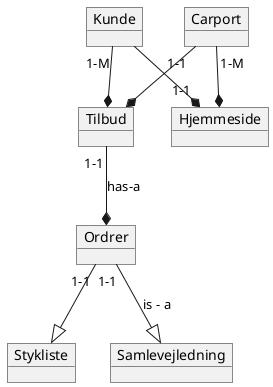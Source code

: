 @startuml
'https://plantuml.com/class-diagram


object Kunde
object Carport
object Tilbud
object Hjemmeside
object Ordrer
object Stykliste
object Samlevejledning

Kunde --* "1-1" Hjemmeside
Carport "1-M"--* Hjemmeside
Tilbud "1-1"--* Ordrer : has-a
Ordrer "1-1" --|> Stykliste
Ordrer "1-1" --|> Samlevejledning : is - a
Carport "1-1" --* Tilbud
Kunde "1-M"--* Tilbud





@enduml